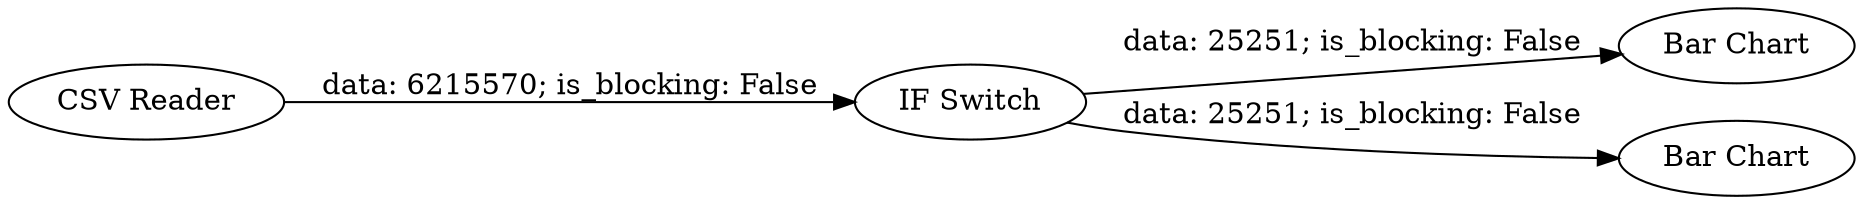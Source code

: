 digraph {
	"-1825647489933528291_3" [label="IF Switch"]
	"-1825647489933528291_1" [label="CSV Reader"]
	"-1825647489933528291_5" [label="Bar Chart"]
	"-1825647489933528291_6" [label="Bar Chart"]
	"-1825647489933528291_3" -> "-1825647489933528291_5" [label="data: 25251; is_blocking: False"]
	"-1825647489933528291_1" -> "-1825647489933528291_3" [label="data: 6215570; is_blocking: False"]
	"-1825647489933528291_3" -> "-1825647489933528291_6" [label="data: 25251; is_blocking: False"]
	rankdir=LR
}
